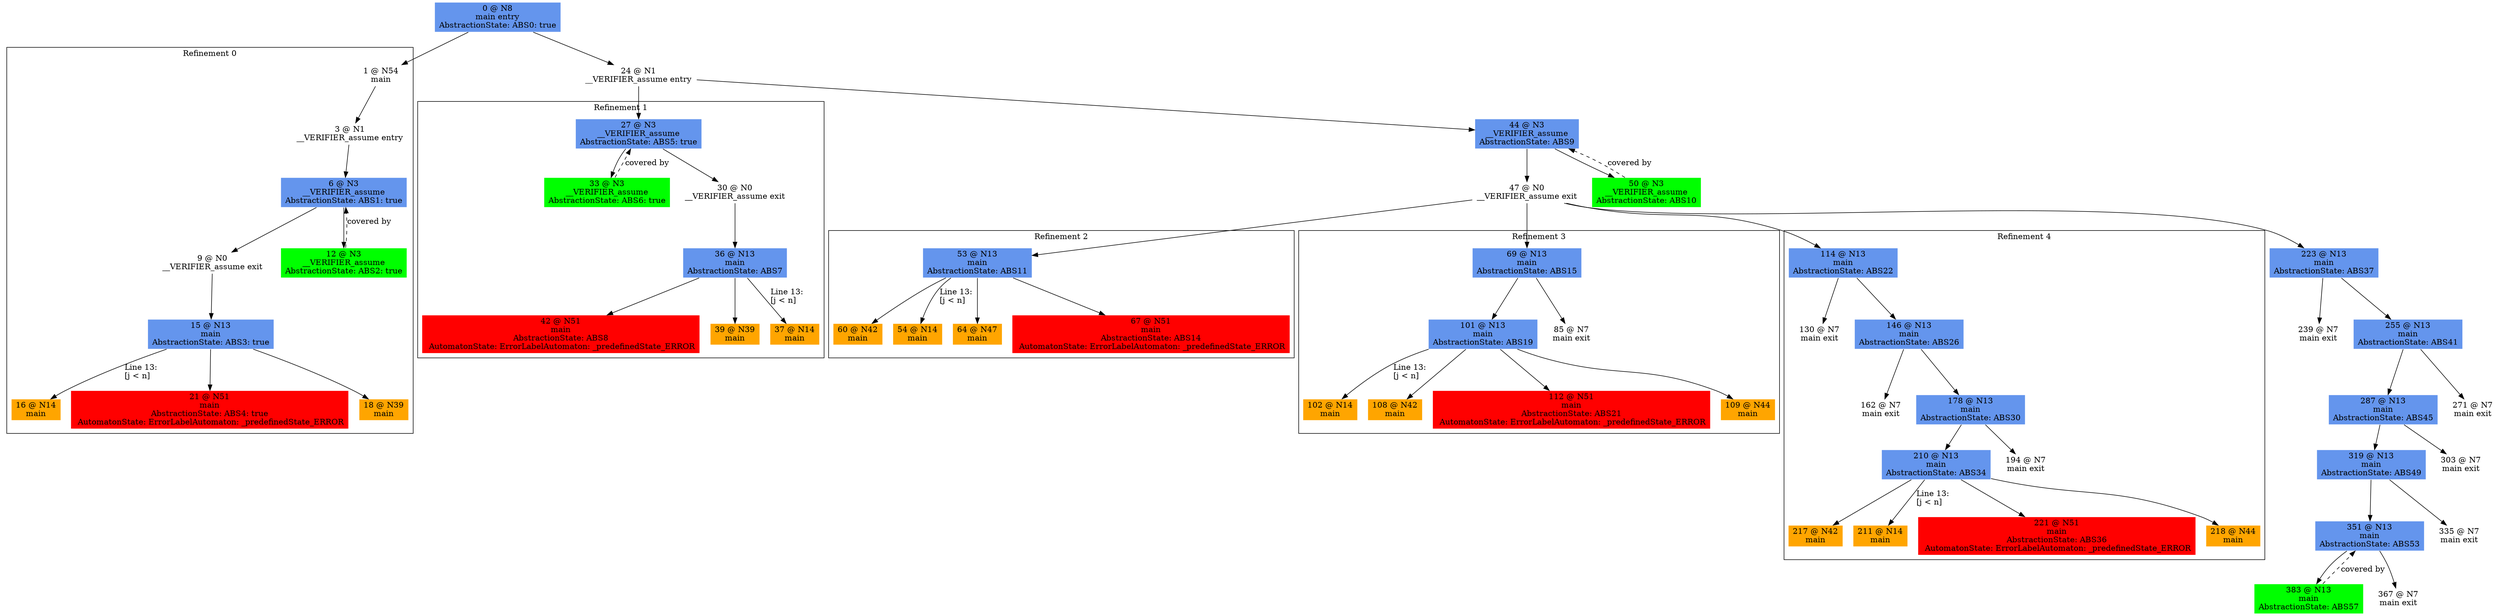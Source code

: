 digraph ARG {
node [style="filled" shape="box" color="white"]
subgraph cluster_0 {
label="Refinement 0"
1 [label="1 @ N54\nmain\n" id="1"]
3 [label="3 @ N1\n__VERIFIER_assume entry\n" id="3"]
6 [fillcolor="cornflowerblue" label="6 @ N3\n__VERIFIER_assume\nAbstractionState: ABS1: true\n" id="6"]
9 [label="9 @ N0\n__VERIFIER_assume exit\n" id="9"]
15 [fillcolor="cornflowerblue" label="15 @ N13\nmain\nAbstractionState: ABS3: true\n" id="15"]
16 [fillcolor="orange" label="16 @ N14\nmain\n" id="16"]
21 [fillcolor="red" label="21 @ N51\nmain\nAbstractionState: ABS4: true\n AutomatonState: ErrorLabelAutomaton: _predefinedState_ERROR\n" id="21"]
18 [fillcolor="orange" label="18 @ N39\nmain\n" id="18"]
12 [fillcolor="green" label="12 @ N3\n__VERIFIER_assume\nAbstractionState: ABS2: true\n" id="12"]
1 -> 3 []
3 -> 6 []
12 -> 6 [style="dashed" weight="0" label="covered by"]
6 -> 12 []
6 -> 9 []
9 -> 15 []
15 -> 18 []
15 -> 21 []
15 -> 16 [label="Line 13: \l[j < n]\l" id="15 -> 16"]
}
0 -> 1
subgraph cluster_1 {
label="Refinement 1"
27 [fillcolor="cornflowerblue" label="27 @ N3\n__VERIFIER_assume\nAbstractionState: ABS5: true\n" id="27"]
33 [fillcolor="green" label="33 @ N3\n__VERIFIER_assume\nAbstractionState: ABS6: true\n" id="33"]
30 [label="30 @ N0\n__VERIFIER_assume exit\n" id="30"]
36 [fillcolor="cornflowerblue" label="36 @ N13\nmain\nAbstractionState: ABS7\n" id="36"]
42 [fillcolor="red" label="42 @ N51\nmain\nAbstractionState: ABS8\n AutomatonState: ErrorLabelAutomaton: _predefinedState_ERROR\n" id="42"]
39 [fillcolor="orange" label="39 @ N39\nmain\n" id="39"]
37 [fillcolor="orange" label="37 @ N14\nmain\n" id="37"]
33 -> 27 [style="dashed" weight="0" label="covered by"]
27 -> 30 []
27 -> 33 []
30 -> 36 []
36 -> 37 [label="Line 13: \l[j < n]\l" id="36 -> 37"]
36 -> 39 []
36 -> 42 []
}
24 -> 27
subgraph cluster_2 {
label="Refinement 2"
53 [fillcolor="cornflowerblue" label="53 @ N13\nmain\nAbstractionState: ABS11\n" id="53"]
60 [fillcolor="orange" label="60 @ N42\nmain\n" id="60"]
54 [fillcolor="orange" label="54 @ N14\nmain\n" id="54"]
64 [fillcolor="orange" label="64 @ N47\nmain\n" id="64"]
67 [fillcolor="red" label="67 @ N51\nmain\nAbstractionState: ABS14\n AutomatonState: ErrorLabelAutomaton: _predefinedState_ERROR\n" id="67"]
53 -> 67 []
53 -> 64 []
53 -> 54 [label="Line 13: \l[j < n]\l" id="53 -> 54"]
53 -> 60 []
}
47 -> 53
subgraph cluster_3 {
label="Refinement 3"
69 [fillcolor="cornflowerblue" label="69 @ N13\nmain\nAbstractionState: ABS15\n" id="69"]
101 [fillcolor="cornflowerblue" label="101 @ N13\nmain\nAbstractionState: ABS19\n" id="101"]
102 [fillcolor="orange" label="102 @ N14\nmain\n" id="102"]
108 [fillcolor="orange" label="108 @ N42\nmain\n" id="108"]
112 [fillcolor="red" label="112 @ N51\nmain\nAbstractionState: ABS21\n AutomatonState: ErrorLabelAutomaton: _predefinedState_ERROR\n" id="112"]
109 [fillcolor="orange" label="109 @ N44\nmain\n" id="109"]
85 [label="85 @ N7\nmain exit\n" id="85"]
69 -> 85 []
69 -> 101 []
101 -> 109 []
101 -> 112 []
101 -> 108 []
101 -> 102 [label="Line 13: \l[j < n]\l" id="101 -> 102"]
}
47 -> 69
subgraph cluster_4 {
label="Refinement 4"
114 [fillcolor="cornflowerblue" label="114 @ N13\nmain\nAbstractionState: ABS22\n" id="114"]
130 [label="130 @ N7\nmain exit\n" id="130"]
146 [fillcolor="cornflowerblue" label="146 @ N13\nmain\nAbstractionState: ABS26\n" id="146"]
162 [label="162 @ N7\nmain exit\n" id="162"]
178 [fillcolor="cornflowerblue" label="178 @ N13\nmain\nAbstractionState: ABS30\n" id="178"]
210 [fillcolor="cornflowerblue" label="210 @ N13\nmain\nAbstractionState: ABS34\n" id="210"]
217 [fillcolor="orange" label="217 @ N42\nmain\n" id="217"]
211 [fillcolor="orange" label="211 @ N14\nmain\n" id="211"]
221 [fillcolor="red" label="221 @ N51\nmain\nAbstractionState: ABS36\n AutomatonState: ErrorLabelAutomaton: _predefinedState_ERROR\n" id="221"]
218 [fillcolor="orange" label="218 @ N44\nmain\n" id="218"]
194 [label="194 @ N7\nmain exit\n" id="194"]
114 -> 146 []
114 -> 130 []
146 -> 178 []
146 -> 162 []
178 -> 194 []
178 -> 210 []
210 -> 218 []
210 -> 221 []
210 -> 211 [label="Line 13: \l[j < n]\l" id="210 -> 211"]
210 -> 217 []
}
47 -> 114
0 [fillcolor="cornflowerblue" label="0 @ N8\nmain entry\nAbstractionState: ABS0: true\n" id="0"]
24 [label="24 @ N1\n__VERIFIER_assume entry\n" id="24"]
44 [fillcolor="cornflowerblue" label="44 @ N3\n__VERIFIER_assume\nAbstractionState: ABS9\n" id="44"]
50 [fillcolor="green" label="50 @ N3\n__VERIFIER_assume\nAbstractionState: ABS10\n" id="50"]
47 [label="47 @ N0\n__VERIFIER_assume exit\n" id="47"]
223 [fillcolor="cornflowerblue" label="223 @ N13\nmain\nAbstractionState: ABS37\n" id="223"]
239 [label="239 @ N7\nmain exit\n" id="239"]
255 [fillcolor="cornflowerblue" label="255 @ N13\nmain\nAbstractionState: ABS41\n" id="255"]
287 [fillcolor="cornflowerblue" label="287 @ N13\nmain\nAbstractionState: ABS45\n" id="287"]
319 [fillcolor="cornflowerblue" label="319 @ N13\nmain\nAbstractionState: ABS49\n" id="319"]
351 [fillcolor="cornflowerblue" label="351 @ N13\nmain\nAbstractionState: ABS53\n" id="351"]
383 [fillcolor="green" label="383 @ N13\nmain\nAbstractionState: ABS57\n" id="383"]
367 [label="367 @ N7\nmain exit\n" id="367"]
335 [label="335 @ N7\nmain exit\n" id="335"]
303 [label="303 @ N7\nmain exit\n" id="303"]
271 [label="271 @ N7\nmain exit\n" id="271"]
0 -> 24 []
24 -> 44 []
50 -> 44 [style="dashed" weight="0" label="covered by"]
44 -> 47 []
44 -> 50 []
47 -> 223 []
223 -> 255 []
223 -> 239 []
255 -> 271 []
255 -> 287 []
287 -> 303 []
287 -> 319 []
319 -> 335 []
319 -> 351 []
383 -> 351 [style="dashed" weight="0" label="covered by"]
351 -> 367 []
351 -> 383 []
}
